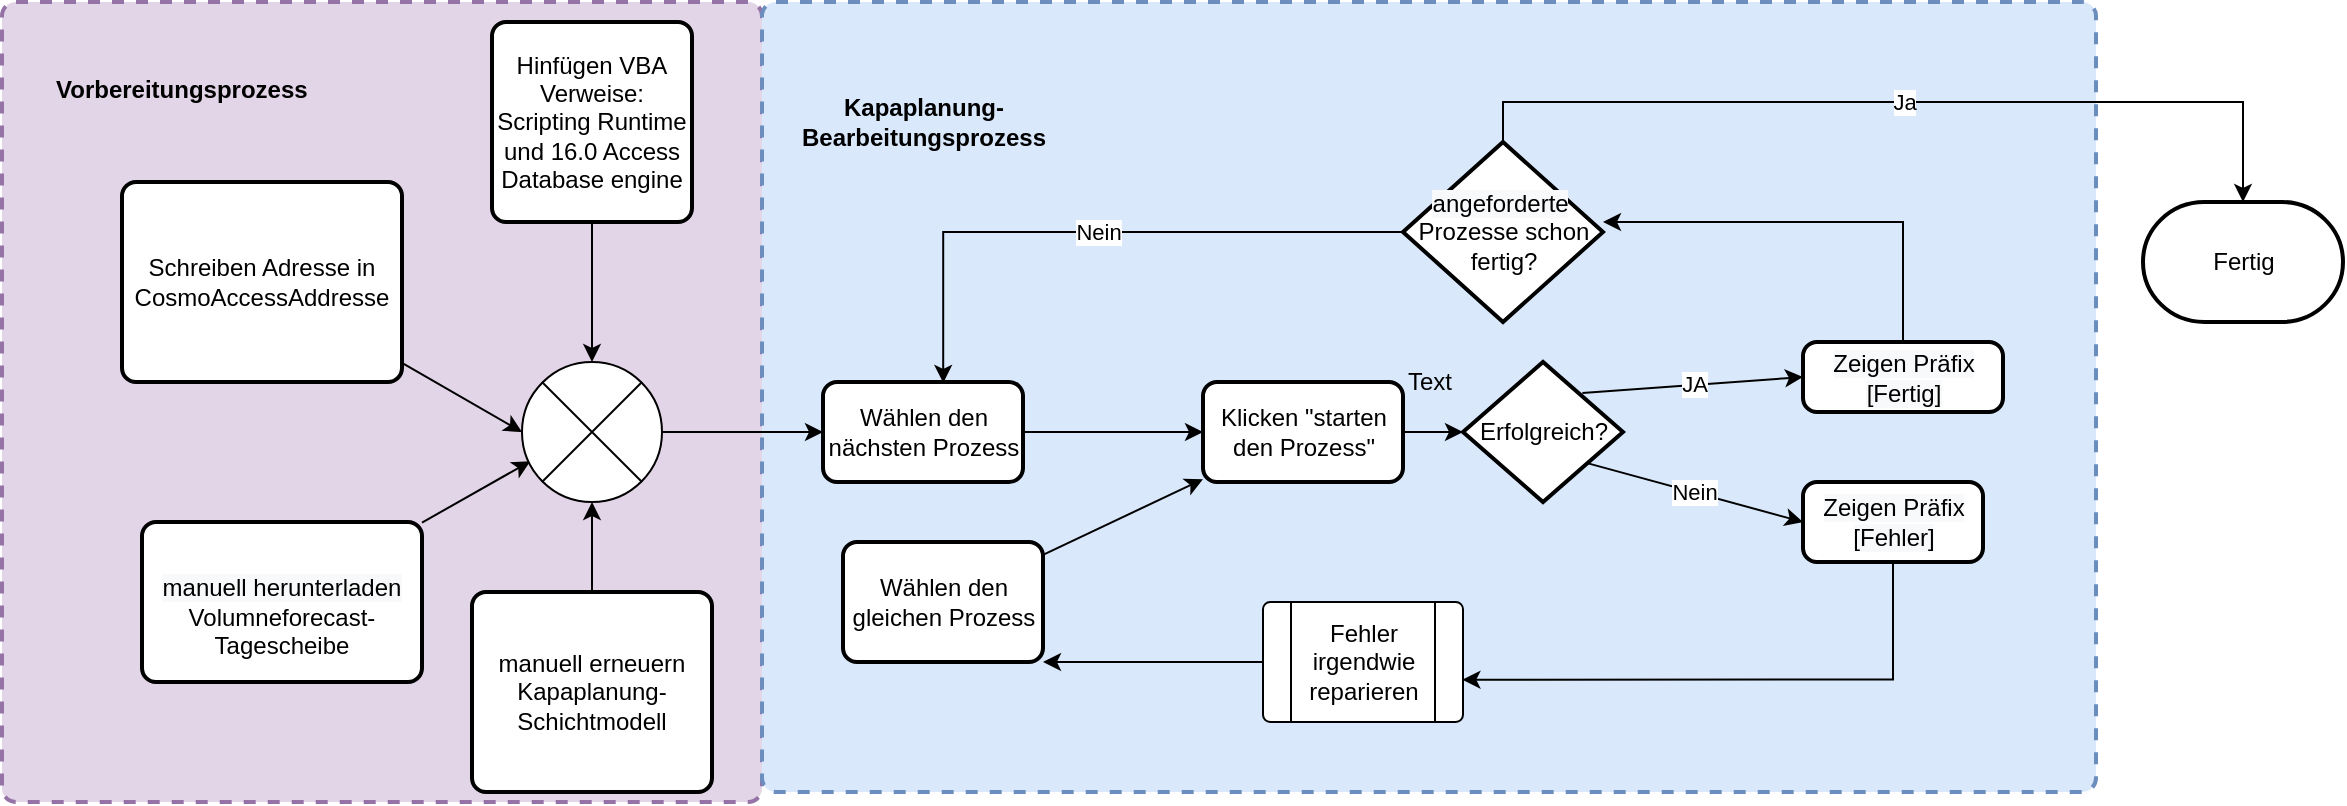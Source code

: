 <mxfile version="13.6.2" type="github">
  <diagram id="pmVqA4_8w3MGrxTZM_4p" name="Page-1">
    <mxGraphModel grid="1" dx="2147" dy="773" gridSize="10" guides="1" tooltips="1" connect="1" arrows="1" fold="1" page="1" pageScale="1" pageWidth="827" pageHeight="1169" math="0" shadow="0">
      <root>
        <mxCell id="0" />
        <mxCell id="1" parent="0" />
        <mxCell id="6G9BHcsA6yj-WhviCnKq-60" value="" parent="1" style="rounded=1;whiteSpace=wrap;html=1;absoluteArcSize=1;arcSize=14;strokeWidth=2;labelBackgroundColor=#660066;dashed=1;fillColor=#e1d5e7;strokeColor=#9673a6;" vertex="1">
          <mxGeometry as="geometry" y="320" x="-20" width="380" height="400" />
        </mxCell>
        <mxCell id="6G9BHcsA6yj-WhviCnKq-20" value="" parent="1" style="rounded=1;whiteSpace=wrap;html=1;absoluteArcSize=1;arcSize=14;strokeWidth=2;labelBackgroundColor=#660066;dashed=1;fillColor=#dae8fc;strokeColor=#6c8ebf;" vertex="1">
          <mxGeometry as="geometry" y="320" x="360" width="667" height="395" />
        </mxCell>
        <mxCell id="6G9BHcsA6yj-WhviCnKq-33" parent="1" style="edgeStyle=none;rounded=0;orthogonalLoop=1;jettySize=auto;html=1;entryX=0;entryY=0.5;entryDx=0;entryDy=0;" edge="1" source="6G9BHcsA6yj-WhviCnKq-21" target="6G9BHcsA6yj-WhviCnKq-22">
          <mxGeometry as="geometry" relative="1" />
        </mxCell>
        <mxCell id="6G9BHcsA6yj-WhviCnKq-21" value="Wählen den nächsten Prozess" parent="1" style="rounded=1;whiteSpace=wrap;html=1;absoluteArcSize=1;arcSize=14;strokeWidth=2;labelBackgroundColor=none;sketch=0;" vertex="1">
          <mxGeometry as="geometry" y="510" x="390.5" width="100" height="50" />
        </mxCell>
        <mxCell id="6G9BHcsA6yj-WhviCnKq-31" parent="1" style="edgeStyle=none;rounded=0;orthogonalLoop=1;jettySize=auto;html=1;" edge="1" source="6G9BHcsA6yj-WhviCnKq-22" target="6G9BHcsA6yj-WhviCnKq-23">
          <mxGeometry as="geometry" relative="1" />
        </mxCell>
        <mxCell id="6G9BHcsA6yj-WhviCnKq-22" value="Klicken &quot;starten den Prozess&quot;" parent="1" style="rounded=1;whiteSpace=wrap;html=1;absoluteArcSize=1;arcSize=14;strokeWidth=2;labelBackgroundColor=none;sketch=0;" vertex="1">
          <mxGeometry as="geometry" y="510" x="580.5" width="100" height="50" />
        </mxCell>
        <mxCell id="6G9BHcsA6yj-WhviCnKq-29" value="JA" parent="1" style="edgeStyle=none;rounded=0;orthogonalLoop=1;jettySize=auto;html=1;entryX=0;entryY=0.5;entryDx=0;entryDy=0;exitX=0.221;exitY=0.254;exitDx=0;exitDy=0;exitPerimeter=0;" edge="1" source="6G9BHcsA6yj-WhviCnKq-23" target="6G9BHcsA6yj-WhviCnKq-26">
          <mxGeometry as="geometry" relative="1" />
        </mxCell>
        <mxCell id="6G9BHcsA6yj-WhviCnKq-30" value="Nein" parent="1" style="edgeStyle=none;rounded=0;orthogonalLoop=1;jettySize=auto;html=1;entryX=0;entryY=0.5;entryDx=0;entryDy=0;exitX=0.719;exitY=0.235;exitDx=0;exitDy=0;exitPerimeter=0;" edge="1" source="6G9BHcsA6yj-WhviCnKq-23" target="6G9BHcsA6yj-WhviCnKq-25">
          <mxGeometry as="geometry" relative="1" />
        </mxCell>
        <mxCell id="6G9BHcsA6yj-WhviCnKq-23" value="Erfolgreich?" parent="1" style="strokeWidth=2;html=1;shape=mxgraph.flowchart.decision;whiteSpace=wrap;labelBackgroundColor=none;sketch=0;direction=south;" vertex="1">
          <mxGeometry as="geometry" y="500" x="710.5" width="80" height="70" />
        </mxCell>
        <mxCell id="6G9BHcsA6yj-WhviCnKq-40" parent="1" style="edgeStyle=orthogonalEdgeStyle;rounded=0;orthogonalLoop=1;jettySize=auto;html=1;entryX=0.997;entryY=0.647;entryDx=0;entryDy=0;entryPerimeter=0;exitX=0.5;exitY=1;exitDx=0;exitDy=0;" edge="1" source="6G9BHcsA6yj-WhviCnKq-25" target="6G9BHcsA6yj-WhviCnKq-35">
          <mxGeometry as="geometry" relative="1" />
        </mxCell>
        <mxCell id="6G9BHcsA6yj-WhviCnKq-25" value="&lt;span style=&quot;font: 12px / 1.2 &amp;#34;helvetica&amp;#34; ; text-align: center ; color: rgb(0 , 0 , 0) ; text-transform: none ; text-indent: 0px ; letter-spacing: normal ; text-decoration: none ; word-spacing: 0px ; display: inline ; float: none ; overflow-wrap: normal ; background-color: rgb(248 , 249 , 250)&quot;&gt;Zeigen Präfix [Fehler]&lt;/span&gt;" parent="1" style="rounded=1;whiteSpace=wrap;html=1;absoluteArcSize=1;arcSize=14;strokeWidth=2;labelBackgroundColor=none;sketch=0;" vertex="1">
          <mxGeometry as="geometry" y="560" x="880.5" width="90" height="40" />
        </mxCell>
        <mxCell id="6G9BHcsA6yj-WhviCnKq-42" parent="1" style="edgeStyle=orthogonalEdgeStyle;rounded=0;orthogonalLoop=1;jettySize=auto;html=1;" edge="1" source="6G9BHcsA6yj-WhviCnKq-26" target="6G9BHcsA6yj-WhviCnKq-41">
          <mxGeometry as="geometry" relative="1">
            <Array as="points">
              <mxPoint y="430" x="930.5" />
            </Array>
          </mxGeometry>
        </mxCell>
        <mxCell id="6G9BHcsA6yj-WhviCnKq-26" value="&lt;span style=&quot;font: 12px / 1.2 &amp;#34;helvetica&amp;#34; ; text-align: center ; color: rgb(0 , 0 , 0) ; text-transform: none ; text-indent: 0px ; letter-spacing: normal ; text-decoration: none ; word-spacing: 0px ; display: inline ; float: none ; overflow-wrap: normal ; background-color: rgb(248 , 249 , 250)&quot;&gt;Zeigen Präfix [Fertig]&lt;/span&gt;" parent="1" style="rounded=1;whiteSpace=wrap;html=1;absoluteArcSize=1;arcSize=14;strokeWidth=2;labelBackgroundColor=none;sketch=0;" vertex="1">
          <mxGeometry as="geometry" y="490" x="880.5" width="100" height="35" />
        </mxCell>
        <mxCell id="6G9BHcsA6yj-WhviCnKq-36" value="" parent="1" style="edgeStyle=none;rounded=0;orthogonalLoop=1;jettySize=auto;html=1;" edge="1" source="6G9BHcsA6yj-WhviCnKq-34" target="6G9BHcsA6yj-WhviCnKq-22">
          <mxGeometry as="geometry" relative="1" />
        </mxCell>
        <mxCell id="6G9BHcsA6yj-WhviCnKq-34" value="Wählen den gleichen Prozess" parent="1" style="rounded=1;whiteSpace=wrap;html=1;absoluteArcSize=1;arcSize=14;strokeWidth=2;labelBackgroundColor=none;sketch=0;" vertex="1">
          <mxGeometry as="geometry" y="590" x="400.5" width="100" height="60" />
        </mxCell>
        <mxCell id="6G9BHcsA6yj-WhviCnKq-38" parent="1" style="edgeStyle=none;rounded=0;orthogonalLoop=1;jettySize=auto;html=1;entryX=1;entryY=1;entryDx=0;entryDy=0;" edge="1" source="6G9BHcsA6yj-WhviCnKq-35" target="6G9BHcsA6yj-WhviCnKq-34">
          <mxGeometry as="geometry" relative="1" />
        </mxCell>
        <mxCell id="6G9BHcsA6yj-WhviCnKq-35" value="Fehler irgendwie reparieren" parent="1" style="verticalLabelPosition=middle;verticalAlign=middle;html=1;shape=process;whiteSpace=wrap;rounded=1;size=0.14;arcSize=6;labelBackgroundColor=none;sketch=0;labelPosition=center;align=center;" vertex="1">
          <mxGeometry as="geometry" y="620" x="610.5" width="100" height="60" />
        </mxCell>
        <mxCell id="6G9BHcsA6yj-WhviCnKq-43" value="Nein" parent="1" style="edgeStyle=orthogonalEdgeStyle;rounded=0;orthogonalLoop=1;jettySize=auto;html=1;entryX=0.601;entryY=0.009;entryDx=0;entryDy=0;entryPerimeter=0;" edge="1" source="6G9BHcsA6yj-WhviCnKq-41" target="6G9BHcsA6yj-WhviCnKq-21">
          <mxGeometry as="geometry" relative="1" />
        </mxCell>
        <mxCell id="6G9BHcsA6yj-WhviCnKq-47" value="Ja" parent="1" style="edgeStyle=orthogonalEdgeStyle;rounded=0;orthogonalLoop=1;jettySize=auto;html=1;entryX=0.5;entryY=0;entryDx=0;entryDy=0;entryPerimeter=0;exitX=0.5;exitY=0;exitDx=0;exitDy=0;exitPerimeter=0;" edge="1" source="6G9BHcsA6yj-WhviCnKq-41" target="6G9BHcsA6yj-WhviCnKq-46">
          <mxGeometry as="geometry" relative="1" />
        </mxCell>
        <mxCell id="6G9BHcsA6yj-WhviCnKq-41" value="&lt;span style=&quot;font: 12px / 1.2 &amp;#34;helvetica&amp;#34; ; text-align: center ; color: rgb(0 , 0 , 0) ; text-transform: none ; text-indent: 0px ; letter-spacing: normal ; text-decoration: none ; word-spacing: 0px ; display: inline ; float: none ; overflow-wrap: normal ; background-color: rgb(248 , 249 , 250)&quot;&gt;angeforderte&lt;/span&gt;&amp;nbsp;&lt;br&gt;Prozesse schon fertig?" parent="1" style="strokeWidth=2;html=1;shape=mxgraph.flowchart.decision;whiteSpace=wrap;labelBackgroundColor=none;sketch=0;" vertex="1">
          <mxGeometry as="geometry" y="390" x="680.5" width="100" height="90" />
        </mxCell>
        <mxCell id="6G9BHcsA6yj-WhviCnKq-46" value="Fertig" parent="1" style="strokeWidth=2;html=1;shape=mxgraph.flowchart.terminator;whiteSpace=wrap;labelBackgroundColor=none;sketch=0;" vertex="1">
          <mxGeometry as="geometry" y="420" x="1050.5" width="100" height="60" />
        </mxCell>
        <mxCell id="6G9BHcsA6yj-WhviCnKq-48" value="Text" parent="1" style="text;html=1;strokeColor=none;fillColor=none;align=center;verticalAlign=middle;whiteSpace=wrap;rounded=0;labelBackgroundColor=none;sketch=0;" vertex="1">
          <mxGeometry as="geometry" y="500" x="673.5" width="40" height="20" />
        </mxCell>
        <mxCell id="6G9BHcsA6yj-WhviCnKq-49" value="Kapaplanung-Bearbeitungsprozess" parent="1" style="text;html=1;strokeColor=none;fillColor=none;align=center;verticalAlign=middle;whiteSpace=wrap;rounded=0;labelBackgroundColor=none;sketch=0;fontStyle=1" vertex="1">
          <mxGeometry as="geometry" y="370" x="420.5" width="40" height="20" />
        </mxCell>
        <mxCell id="6G9BHcsA6yj-WhviCnKq-56" parent="1" style="edgeStyle=none;rounded=0;orthogonalLoop=1;jettySize=auto;html=1;entryX=0.5;entryY=0;entryDx=0;entryDy=0;entryPerimeter=0;" edge="1" source="6G9BHcsA6yj-WhviCnKq-50" target="6G9BHcsA6yj-WhviCnKq-54">
          <mxGeometry as="geometry" relative="1" />
        </mxCell>
        <mxCell id="6G9BHcsA6yj-WhviCnKq-50" value="Hinfügen VBA Verweise: Scripting Runtime und 16.0 Access Database engine" parent="1" style="rounded=1;whiteSpace=wrap;html=1;absoluteArcSize=1;arcSize=14;strokeWidth=2;labelBackgroundColor=none;sketch=0;" vertex="1">
          <mxGeometry as="geometry" y="330" x="225" width="100" height="100" />
        </mxCell>
        <mxCell id="6G9BHcsA6yj-WhviCnKq-59" parent="1" style="edgeStyle=none;rounded=0;orthogonalLoop=1;jettySize=auto;html=1;entryX=0.5;entryY=1;entryDx=0;entryDy=0;entryPerimeter=0;" edge="1" source="6G9BHcsA6yj-WhviCnKq-51" target="6G9BHcsA6yj-WhviCnKq-54">
          <mxGeometry as="geometry" relative="1" />
        </mxCell>
        <mxCell id="6G9BHcsA6yj-WhviCnKq-51" value="manuell erneuern Kapaplanung-Schichtmodell" parent="1" style="rounded=1;whiteSpace=wrap;html=1;absoluteArcSize=1;arcSize=14;strokeWidth=2;labelBackgroundColor=none;sketch=0;" vertex="1">
          <mxGeometry as="geometry" y="615" x="215" width="120" height="100" />
        </mxCell>
        <mxCell id="6G9BHcsA6yj-WhviCnKq-57" parent="1" style="edgeStyle=none;rounded=0;orthogonalLoop=1;jettySize=auto;html=1;entryX=0;entryY=0.5;entryDx=0;entryDy=0;entryPerimeter=0;" edge="1" source="6G9BHcsA6yj-WhviCnKq-52" target="6G9BHcsA6yj-WhviCnKq-54">
          <mxGeometry as="geometry" relative="1" />
        </mxCell>
        <mxCell id="6G9BHcsA6yj-WhviCnKq-52" value="Schreiben Adresse in CosmoAccessAddresse " parent="1" style="rounded=1;whiteSpace=wrap;html=1;absoluteArcSize=1;arcSize=14;strokeWidth=2;labelBackgroundColor=none;sketch=0;" vertex="1">
          <mxGeometry as="geometry" y="410" x="40" width="140" height="100" />
        </mxCell>
        <mxCell id="6G9BHcsA6yj-WhviCnKq-58" parent="1" style="edgeStyle=none;rounded=0;orthogonalLoop=1;jettySize=auto;html=1;entryX=0.059;entryY=0.709;entryDx=0;entryDy=0;entryPerimeter=0;" edge="1" source="6G9BHcsA6yj-WhviCnKq-53" target="6G9BHcsA6yj-WhviCnKq-54">
          <mxGeometry as="geometry" relative="1" />
        </mxCell>
        <mxCell id="6G9BHcsA6yj-WhviCnKq-53" value="&lt;br&gt;&lt;span style=&quot;font: 12px / 1.2 &amp;#34;helvetica&amp;#34; ; text-align: center ; color: rgb(0 , 0 , 0) ; text-transform: none ; text-indent: 0px ; letter-spacing: normal ; text-decoration: none ; word-spacing: 0px ; display: inline ; float: none ; overflow-wrap: normal ; background-color: rgb(248 , 249 , 250)&quot;&gt;manuell herunterladen&lt;/span&gt; Volumneforecast-Tagescheibe" parent="1" style="rounded=1;whiteSpace=wrap;html=1;absoluteArcSize=1;arcSize=14;strokeWidth=2;labelBackgroundColor=none;sketch=0;" vertex="1">
          <mxGeometry as="geometry" y="580" x="50" width="140" height="80" />
        </mxCell>
        <mxCell id="6G9BHcsA6yj-WhviCnKq-55" parent="1" style="edgeStyle=none;rounded=0;orthogonalLoop=1;jettySize=auto;html=1;entryX=0;entryY=0.5;entryDx=0;entryDy=0;" edge="1" source="6G9BHcsA6yj-WhviCnKq-54" target="6G9BHcsA6yj-WhviCnKq-21">
          <mxGeometry as="geometry" relative="1" />
        </mxCell>
        <mxCell id="6G9BHcsA6yj-WhviCnKq-54" value="" parent="1" style="verticalLabelPosition=bottom;verticalAlign=top;html=1;shape=mxgraph.flowchart.or;labelBackgroundColor=none;sketch=0;" vertex="1">
          <mxGeometry as="geometry" y="500" x="240" width="70" height="70" />
        </mxCell>
        <mxCell id="6G9BHcsA6yj-WhviCnKq-63" value="&lt;span style=&#39;font: bold 12px/1.2 &quot;helvetica&quot;; text-align: center; color: rgb(0, 0, 0); text-transform: none; text-indent: 0px; letter-spacing: normal; text-decoration: none; word-spacing: 0px; display: inline; font-size-adjust: none; font-stretch: normal; float: none; overflow-wrap: normal;&#39;&gt;Vorbereitungsprozess&lt;/span&gt;" parent="1" style="text;whiteSpace=wrap;html=1;labelBackgroundColor=none;" vertex="1">
          <mxGeometry as="geometry" y="350" x="5" width="135" height="30" />
        </mxCell>
      </root>
    </mxGraphModel>
  </diagram>
</mxfile>
